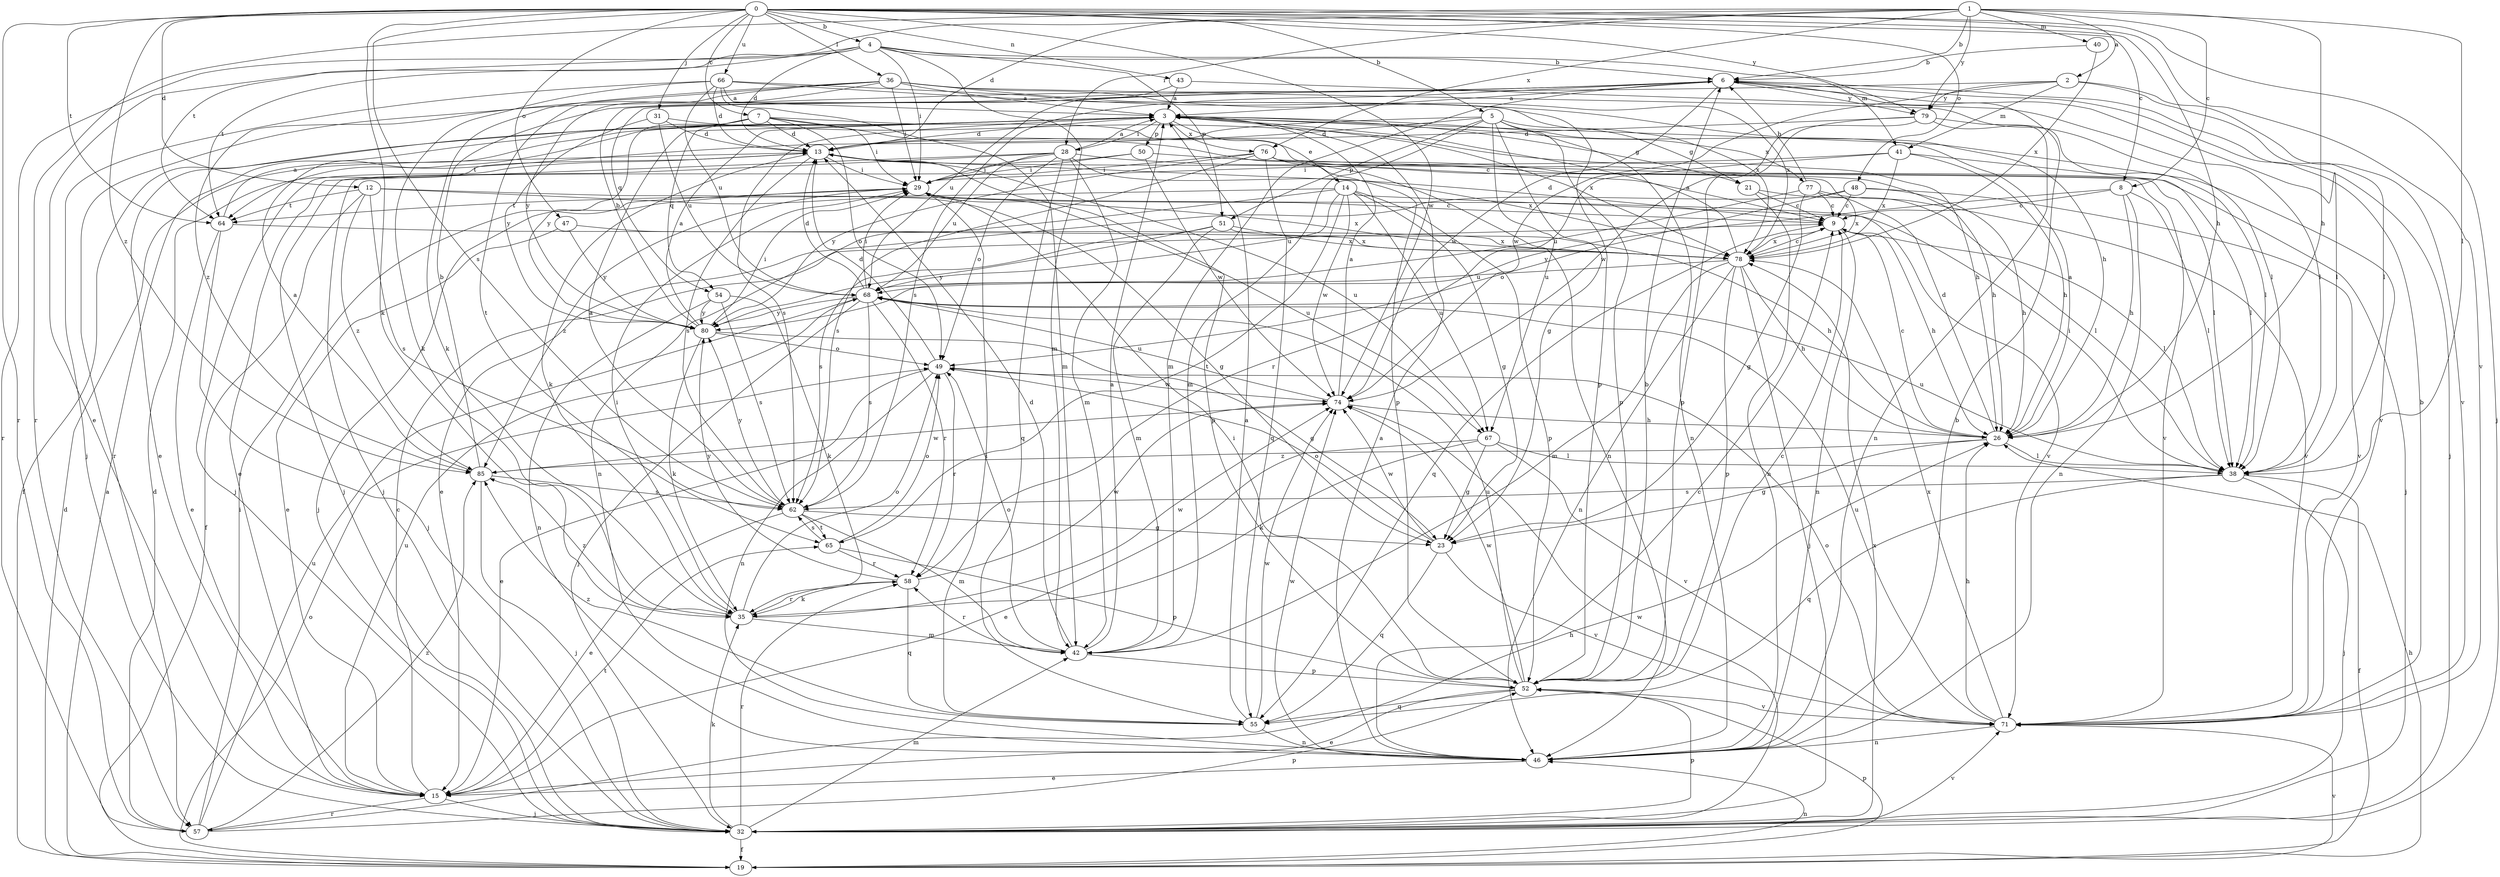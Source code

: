 strict digraph  {
0;
1;
2;
3;
4;
5;
6;
7;
8;
9;
12;
13;
14;
15;
19;
21;
23;
26;
28;
29;
31;
32;
35;
36;
38;
40;
41;
42;
43;
46;
47;
48;
49;
50;
51;
52;
54;
55;
57;
58;
62;
64;
65;
66;
67;
68;
71;
74;
76;
77;
78;
79;
80;
85;
0 -> 4  [label=b];
0 -> 5  [label=b];
0 -> 7  [label=c];
0 -> 8  [label=c];
0 -> 12  [label=d];
0 -> 26  [label=h];
0 -> 31  [label=j];
0 -> 32  [label=j];
0 -> 35  [label=k];
0 -> 36  [label=l];
0 -> 43  [label=n];
0 -> 47  [label=o];
0 -> 48  [label=o];
0 -> 57  [label=r];
0 -> 62  [label=s];
0 -> 64  [label=t];
0 -> 66  [label=u];
0 -> 71  [label=v];
0 -> 74  [label=w];
0 -> 79  [label=y];
0 -> 85  [label=z];
1 -> 2  [label=a];
1 -> 6  [label=b];
1 -> 8  [label=c];
1 -> 13  [label=d];
1 -> 26  [label=h];
1 -> 28  [label=i];
1 -> 38  [label=l];
1 -> 40  [label=m];
1 -> 57  [label=r];
1 -> 64  [label=t];
1 -> 76  [label=x];
1 -> 79  [label=y];
2 -> 38  [label=l];
2 -> 41  [label=m];
2 -> 57  [label=r];
2 -> 71  [label=v];
2 -> 74  [label=w];
2 -> 79  [label=y];
3 -> 13  [label=d];
3 -> 14  [label=e];
3 -> 19  [label=f];
3 -> 21  [label=g];
3 -> 28  [label=i];
3 -> 50  [label=p];
3 -> 62  [label=s];
3 -> 71  [label=v];
3 -> 76  [label=x];
3 -> 77  [label=x];
3 -> 78  [label=x];
4 -> 6  [label=b];
4 -> 13  [label=d];
4 -> 15  [label=e];
4 -> 29  [label=i];
4 -> 41  [label=m];
4 -> 42  [label=m];
4 -> 51  [label=p];
4 -> 57  [label=r];
4 -> 64  [label=t];
5 -> 13  [label=d];
5 -> 21  [label=g];
5 -> 23  [label=g];
5 -> 42  [label=m];
5 -> 46  [label=n];
5 -> 51  [label=p];
5 -> 52  [label=p];
5 -> 64  [label=t];
5 -> 67  [label=u];
6 -> 3  [label=a];
6 -> 32  [label=j];
6 -> 38  [label=l];
6 -> 42  [label=m];
6 -> 54  [label=q];
6 -> 62  [label=s];
6 -> 74  [label=w];
6 -> 79  [label=y];
7 -> 9  [label=c];
7 -> 13  [label=d];
7 -> 15  [label=e];
7 -> 29  [label=i];
7 -> 49  [label=o];
7 -> 52  [label=p];
7 -> 54  [label=q];
7 -> 80  [label=y];
8 -> 9  [label=c];
8 -> 26  [label=h];
8 -> 38  [label=l];
8 -> 46  [label=n];
8 -> 80  [label=y];
9 -> 13  [label=d];
9 -> 26  [label=h];
9 -> 38  [label=l];
9 -> 46  [label=n];
9 -> 55  [label=q];
9 -> 78  [label=x];
12 -> 19  [label=f];
12 -> 23  [label=g];
12 -> 62  [label=s];
12 -> 64  [label=t];
12 -> 67  [label=u];
12 -> 85  [label=z];
13 -> 29  [label=i];
13 -> 32  [label=j];
13 -> 35  [label=k];
13 -> 52  [label=p];
13 -> 62  [label=s];
13 -> 67  [label=u];
14 -> 23  [label=g];
14 -> 46  [label=n];
14 -> 52  [label=p];
14 -> 64  [label=t];
14 -> 65  [label=t];
14 -> 67  [label=u];
14 -> 68  [label=u];
14 -> 71  [label=v];
14 -> 74  [label=w];
15 -> 9  [label=c];
15 -> 32  [label=j];
15 -> 57  [label=r];
15 -> 65  [label=t];
15 -> 68  [label=u];
19 -> 3  [label=a];
19 -> 13  [label=d];
19 -> 26  [label=h];
19 -> 46  [label=n];
19 -> 49  [label=o];
19 -> 52  [label=p];
19 -> 71  [label=v];
21 -> 9  [label=c];
21 -> 38  [label=l];
21 -> 46  [label=n];
23 -> 49  [label=o];
23 -> 55  [label=q];
23 -> 71  [label=v];
23 -> 74  [label=w];
26 -> 3  [label=a];
26 -> 9  [label=c];
26 -> 13  [label=d];
26 -> 23  [label=g];
26 -> 38  [label=l];
26 -> 85  [label=z];
28 -> 3  [label=a];
28 -> 15  [label=e];
28 -> 26  [label=h];
28 -> 29  [label=i];
28 -> 32  [label=j];
28 -> 42  [label=m];
28 -> 49  [label=o];
28 -> 55  [label=q];
28 -> 68  [label=u];
28 -> 78  [label=x];
29 -> 9  [label=c];
29 -> 32  [label=j];
29 -> 78  [label=x];
29 -> 85  [label=z];
31 -> 13  [label=d];
31 -> 26  [label=h];
31 -> 68  [label=u];
31 -> 80  [label=y];
32 -> 19  [label=f];
32 -> 35  [label=k];
32 -> 42  [label=m];
32 -> 52  [label=p];
32 -> 58  [label=r];
32 -> 71  [label=v];
32 -> 74  [label=w];
32 -> 78  [label=x];
35 -> 29  [label=i];
35 -> 42  [label=m];
35 -> 49  [label=o];
35 -> 58  [label=r];
35 -> 74  [label=w];
35 -> 85  [label=z];
36 -> 3  [label=a];
36 -> 29  [label=i];
36 -> 35  [label=k];
36 -> 38  [label=l];
36 -> 52  [label=p];
36 -> 65  [label=t];
36 -> 78  [label=x];
36 -> 80  [label=y];
36 -> 85  [label=z];
38 -> 19  [label=f];
38 -> 29  [label=i];
38 -> 32  [label=j];
38 -> 55  [label=q];
38 -> 62  [label=s];
38 -> 68  [label=u];
40 -> 6  [label=b];
40 -> 78  [label=x];
41 -> 26  [label=h];
41 -> 29  [label=i];
41 -> 38  [label=l];
41 -> 58  [label=r];
41 -> 78  [label=x];
42 -> 3  [label=a];
42 -> 13  [label=d];
42 -> 49  [label=o];
42 -> 52  [label=p];
42 -> 58  [label=r];
43 -> 3  [label=a];
43 -> 38  [label=l];
43 -> 68  [label=u];
46 -> 3  [label=a];
46 -> 6  [label=b];
46 -> 9  [label=c];
46 -> 15  [label=e];
46 -> 74  [label=w];
47 -> 15  [label=e];
47 -> 78  [label=x];
47 -> 80  [label=y];
48 -> 9  [label=c];
48 -> 15  [label=e];
48 -> 26  [label=h];
48 -> 49  [label=o];
48 -> 71  [label=v];
49 -> 13  [label=d];
49 -> 15  [label=e];
49 -> 46  [label=n];
49 -> 58  [label=r];
49 -> 74  [label=w];
50 -> 29  [label=i];
50 -> 32  [label=j];
50 -> 71  [label=v];
50 -> 74  [label=w];
51 -> 26  [label=h];
51 -> 42  [label=m];
51 -> 62  [label=s];
51 -> 78  [label=x];
51 -> 80  [label=y];
52 -> 6  [label=b];
52 -> 9  [label=c];
52 -> 15  [label=e];
52 -> 29  [label=i];
52 -> 55  [label=q];
52 -> 68  [label=u];
52 -> 71  [label=v];
52 -> 74  [label=w];
54 -> 35  [label=k];
54 -> 46  [label=n];
54 -> 62  [label=s];
54 -> 80  [label=y];
55 -> 3  [label=a];
55 -> 29  [label=i];
55 -> 46  [label=n];
55 -> 74  [label=w];
55 -> 85  [label=z];
57 -> 13  [label=d];
57 -> 26  [label=h];
57 -> 29  [label=i];
57 -> 52  [label=p];
57 -> 68  [label=u];
57 -> 85  [label=z];
58 -> 35  [label=k];
58 -> 55  [label=q];
58 -> 74  [label=w];
58 -> 80  [label=y];
62 -> 3  [label=a];
62 -> 15  [label=e];
62 -> 23  [label=g];
62 -> 42  [label=m];
62 -> 65  [label=t];
62 -> 80  [label=y];
64 -> 3  [label=a];
64 -> 15  [label=e];
64 -> 32  [label=j];
64 -> 78  [label=x];
65 -> 49  [label=o];
65 -> 52  [label=p];
65 -> 58  [label=r];
65 -> 62  [label=s];
66 -> 3  [label=a];
66 -> 13  [label=d];
66 -> 26  [label=h];
66 -> 32  [label=j];
66 -> 35  [label=k];
66 -> 42  [label=m];
66 -> 68  [label=u];
66 -> 78  [label=x];
67 -> 15  [label=e];
67 -> 23  [label=g];
67 -> 35  [label=k];
67 -> 38  [label=l];
67 -> 71  [label=v];
68 -> 13  [label=d];
68 -> 29  [label=i];
68 -> 32  [label=j];
68 -> 58  [label=r];
68 -> 62  [label=s];
68 -> 80  [label=y];
71 -> 6  [label=b];
71 -> 26  [label=h];
71 -> 46  [label=n];
71 -> 49  [label=o];
71 -> 68  [label=u];
71 -> 78  [label=x];
74 -> 3  [label=a];
74 -> 26  [label=h];
74 -> 68  [label=u];
76 -> 29  [label=i];
76 -> 32  [label=j];
76 -> 38  [label=l];
76 -> 46  [label=n];
76 -> 55  [label=q];
76 -> 62  [label=s];
76 -> 80  [label=y];
77 -> 6  [label=b];
77 -> 9  [label=c];
77 -> 23  [label=g];
77 -> 68  [label=u];
77 -> 71  [label=v];
77 -> 78  [label=x];
78 -> 3  [label=a];
78 -> 9  [label=c];
78 -> 26  [label=h];
78 -> 32  [label=j];
78 -> 42  [label=m];
78 -> 46  [label=n];
78 -> 52  [label=p];
78 -> 68  [label=u];
79 -> 13  [label=d];
79 -> 38  [label=l];
79 -> 46  [label=n];
79 -> 52  [label=p];
79 -> 74  [label=w];
80 -> 3  [label=a];
80 -> 6  [label=b];
80 -> 23  [label=g];
80 -> 29  [label=i];
80 -> 35  [label=k];
80 -> 49  [label=o];
85 -> 3  [label=a];
85 -> 6  [label=b];
85 -> 32  [label=j];
85 -> 62  [label=s];
85 -> 74  [label=w];
}
